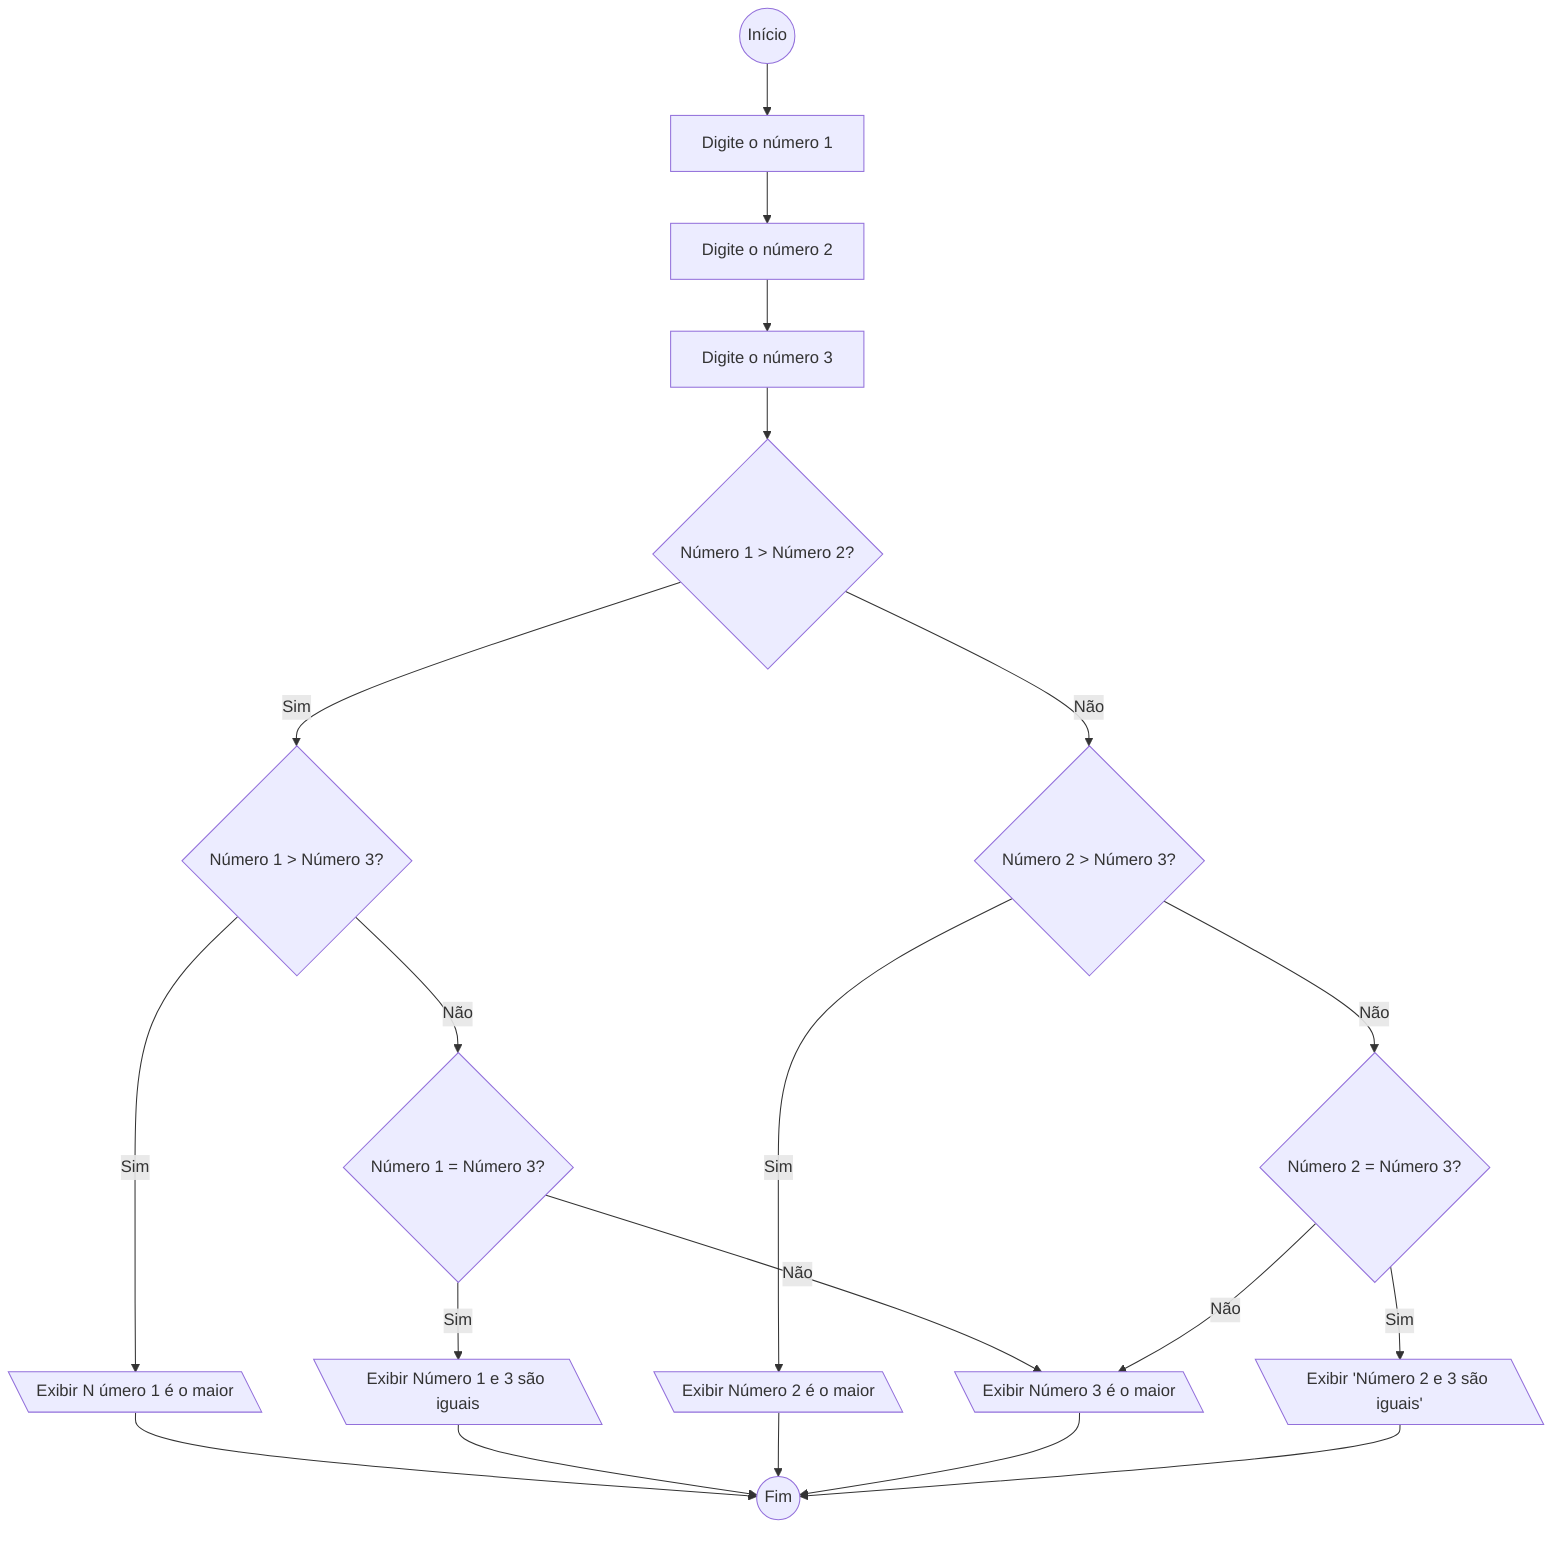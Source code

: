flowchart TD
    A((Início)) --> B[Digite o número 1]
    B --> C[Digite o número 2]
    C --> D[Digite o número 3]
    D --> E{Número 1 > Número 2?}
    E -- Sim --> F{Número 1 > Número 3?}
    E -- Não --> G{Número 2 > Número 3?}
    F -- Sim --> H[\Exibir N úmero 1 é o maior\]
    F -- Não --> I{Número 1 = Número 3?}
    I -- Sim --> J[\Exibir Número 1 e 3 são iguais\]
    I -- Não --> K[\Exibir Número 3 é o maior\]
    G -- Sim --> L[\Exibir Número 2 é o maior\]
    G -- Não --> M{Número 2 = Número 3?}
    M -- Sim --> N[\Exibir 'Número 2 e 3 são iguais'\]
    M -- Não --> K
    H --> O((Fim))
    J --> O
    L --> O
    K --> O
    N --> O